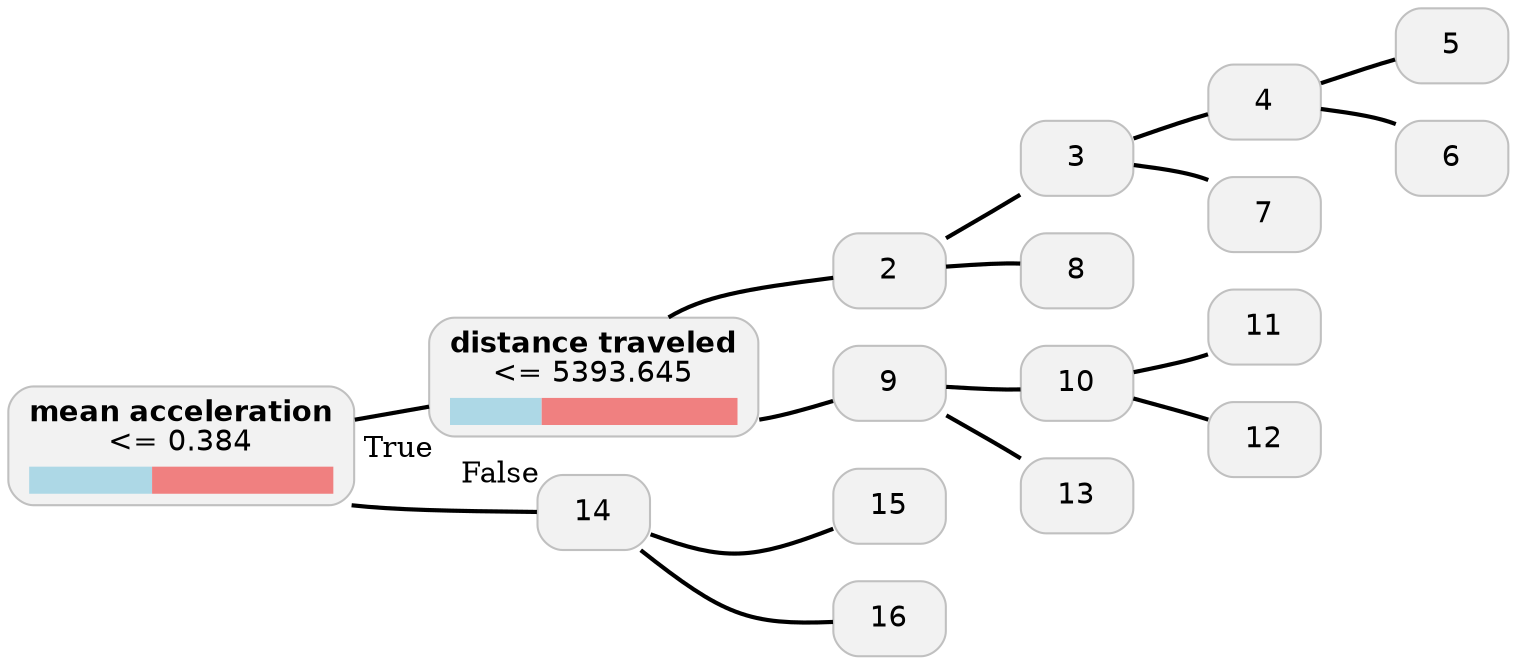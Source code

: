 digraph Tree {
    rankdir=LR;  // Layout from left to right
    splines=curved;
    edge [penwidth=2, arrowhead=none];
    graph [bgcolor=white];

    // Node Style
    node [shape=box, fontname="helvetica", style="filled,rounded", fillcolor="#f2f2f2", color="grey"] ;

    // Nodes with HTML-like Labels and Percentage Bars 
    // female: 376, male: 211
    0 [label=< <table border="0" cellborder="0" cellspacing="0">
               <tr><td><b>mean acceleration</b><br/>&lt;= 0.384</td></tr>
               <tr><td align="center">
                   <table border="0" cellborder="0" cellspacing="0" width="100%">
                       <tr>
                       <td bgcolor="lightblue" width="36%" height="13%"></td>
                       <td bgcolor="lightcoral" width="64%" height="13%"></td>
                   </tr>
               </table></td></tr>
              </table> >] ;

    // female: 348, male: 118
    1 [label=< <table border="0" cellborder="0" cellspacing="0">
               <tr><td><b>distance traveled</b><br/>&lt;= 5393.645<br/></td></tr>
               <tr><td align="center">
                   <table border="0" cellborder="0" cellspacing="0" width="100%">
                       <tr>
                       <td bgcolor="lightblue" width="25%" height="13%"></td>
                       <td bgcolor="lightcoral" width="75%" height="13%"></td>
                   </tr>
               </table></td></tr>
              </table> >] ;

    // Repeat for Other Nodes

    // Edges
    0 -> 1 [labeldistance=2.5, labelangle=45, headlabel="True"] ;
    1 -> 2 ;
    2 -> 3 ;
    3 -> 4 ;
    4 -> 5 [color="black"];
    4 -> 6 [color="black"];
    3 -> 7 [color="black"];
    2 -> 8 [color="black"];
    1 -> 9 ;
    9 -> 10 ;
    10 -> 11 [color="black"];
    10 -> 12 [color="black"];
    9 -> 13 [color="black"];
    0 -> 14 [labeldistance=2.5, labelangle=-45, headlabel="False"] ;
    14 -> 15 [color="black"];
    14 -> 16 [color="black"];
}